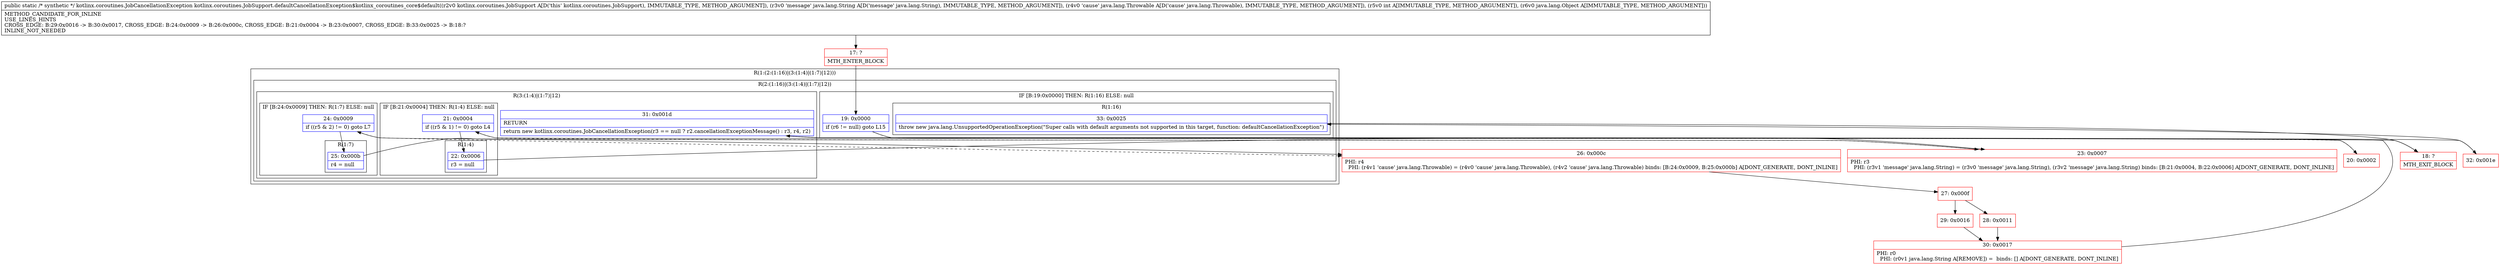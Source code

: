 digraph "CFG forkotlinx.coroutines.JobSupport.defaultCancellationException$kotlinx_coroutines_core$default(Lkotlinx\/coroutines\/JobSupport;Ljava\/lang\/String;Ljava\/lang\/Throwable;ILjava\/lang\/Object;)Lkotlinx\/coroutines\/JobCancellationException;" {
subgraph cluster_Region_388827954 {
label = "R(1:(2:(1:16)|(3:(1:4)|(1:7)|12)))";
node [shape=record,color=blue];
subgraph cluster_Region_466111322 {
label = "R(2:(1:16)|(3:(1:4)|(1:7)|12))";
node [shape=record,color=blue];
subgraph cluster_IfRegion_1696616742 {
label = "IF [B:19:0x0000] THEN: R(1:16) ELSE: null";
node [shape=record,color=blue];
Node_19 [shape=record,label="{19\:\ 0x0000|if (r6 != null) goto L15\l}"];
subgraph cluster_Region_1979800156 {
label = "R(1:16)";
node [shape=record,color=blue];
Node_33 [shape=record,label="{33\:\ 0x0025|throw new java.lang.UnsupportedOperationException(\"Super calls with default arguments not supported in this target, function: defaultCancellationException\")\l}"];
}
}
subgraph cluster_Region_151698229 {
label = "R(3:(1:4)|(1:7)|12)";
node [shape=record,color=blue];
subgraph cluster_IfRegion_1346483157 {
label = "IF [B:21:0x0004] THEN: R(1:4) ELSE: null";
node [shape=record,color=blue];
Node_21 [shape=record,label="{21\:\ 0x0004|if ((r5 & 1) != 0) goto L4\l}"];
subgraph cluster_Region_923754906 {
label = "R(1:4)";
node [shape=record,color=blue];
Node_22 [shape=record,label="{22\:\ 0x0006|r3 = null\l}"];
}
}
subgraph cluster_IfRegion_1268780701 {
label = "IF [B:24:0x0009] THEN: R(1:7) ELSE: null";
node [shape=record,color=blue];
Node_24 [shape=record,label="{24\:\ 0x0009|if ((r5 & 2) != 0) goto L7\l}"];
subgraph cluster_Region_389007311 {
label = "R(1:7)";
node [shape=record,color=blue];
Node_25 [shape=record,label="{25\:\ 0x000b|r4 = null\l}"];
}
}
Node_31 [shape=record,label="{31\:\ 0x001d|RETURN\l|return new kotlinx.coroutines.JobCancellationException(r3 == null ? r2.cancellationExceptionMessage() : r3, r4, r2)\l}"];
}
}
}
Node_17 [shape=record,color=red,label="{17\:\ ?|MTH_ENTER_BLOCK\l}"];
Node_20 [shape=record,color=red,label="{20\:\ 0x0002}"];
Node_23 [shape=record,color=red,label="{23\:\ 0x0007|PHI: r3 \l  PHI: (r3v1 'message' java.lang.String) = (r3v0 'message' java.lang.String), (r3v2 'message' java.lang.String) binds: [B:21:0x0004, B:22:0x0006] A[DONT_GENERATE, DONT_INLINE]\l}"];
Node_26 [shape=record,color=red,label="{26\:\ 0x000c|PHI: r4 \l  PHI: (r4v1 'cause' java.lang.Throwable) = (r4v0 'cause' java.lang.Throwable), (r4v2 'cause' java.lang.Throwable) binds: [B:24:0x0009, B:25:0x000b] A[DONT_GENERATE, DONT_INLINE]\l}"];
Node_27 [shape=record,color=red,label="{27\:\ 0x000f}"];
Node_28 [shape=record,color=red,label="{28\:\ 0x0011}"];
Node_30 [shape=record,color=red,label="{30\:\ 0x0017|PHI: r0 \l  PHI: (r0v1 java.lang.String A[REMOVE]) =  binds: [] A[DONT_GENERATE, DONT_INLINE]\l}"];
Node_18 [shape=record,color=red,label="{18\:\ ?|MTH_EXIT_BLOCK\l}"];
Node_29 [shape=record,color=red,label="{29\:\ 0x0016}"];
Node_32 [shape=record,color=red,label="{32\:\ 0x001e}"];
MethodNode[shape=record,label="{public static \/* synthetic *\/ kotlinx.coroutines.JobCancellationException kotlinx.coroutines.JobSupport.defaultCancellationException$kotlinx_coroutines_core$default((r2v0 kotlinx.coroutines.JobSupport A[D('this' kotlinx.coroutines.JobSupport), IMMUTABLE_TYPE, METHOD_ARGUMENT]), (r3v0 'message' java.lang.String A[D('message' java.lang.String), IMMUTABLE_TYPE, METHOD_ARGUMENT]), (r4v0 'cause' java.lang.Throwable A[D('cause' java.lang.Throwable), IMMUTABLE_TYPE, METHOD_ARGUMENT]), (r5v0 int A[IMMUTABLE_TYPE, METHOD_ARGUMENT]), (r6v0 java.lang.Object A[IMMUTABLE_TYPE, METHOD_ARGUMENT]))  | METHOD_CANDIDATE_FOR_INLINE\lUSE_LINES_HINTS\lCROSS_EDGE: B:29:0x0016 \-\> B:30:0x0017, CROSS_EDGE: B:24:0x0009 \-\> B:26:0x000c, CROSS_EDGE: B:21:0x0004 \-\> B:23:0x0007, CROSS_EDGE: B:33:0x0025 \-\> B:18:?\lINLINE_NOT_NEEDED\l}"];
MethodNode -> Node_17;Node_19 -> Node_20[style=dashed];
Node_19 -> Node_32;
Node_33 -> Node_18;
Node_21 -> Node_22;
Node_21 -> Node_23[style=dashed];
Node_22 -> Node_23;
Node_24 -> Node_25;
Node_24 -> Node_26[style=dashed];
Node_25 -> Node_26;
Node_31 -> Node_18;
Node_17 -> Node_19;
Node_20 -> Node_21;
Node_23 -> Node_24;
Node_26 -> Node_27;
Node_27 -> Node_28;
Node_27 -> Node_29;
Node_28 -> Node_30;
Node_30 -> Node_31;
Node_29 -> Node_30;
Node_32 -> Node_33;
}

